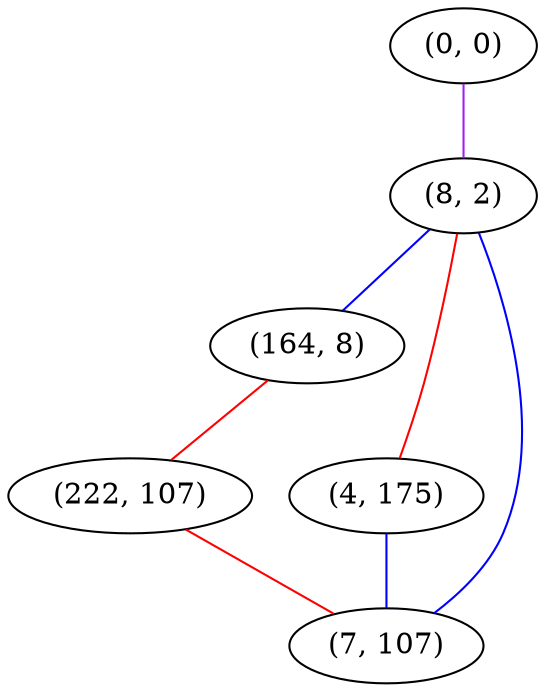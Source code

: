graph "" {
"(0, 0)";
"(8, 2)";
"(164, 8)";
"(4, 175)";
"(222, 107)";
"(7, 107)";
"(0, 0)" -- "(8, 2)"  [color=purple, key=0, weight=4];
"(8, 2)" -- "(7, 107)"  [color=blue, key=0, weight=3];
"(8, 2)" -- "(4, 175)"  [color=red, key=0, weight=1];
"(8, 2)" -- "(164, 8)"  [color=blue, key=0, weight=3];
"(164, 8)" -- "(222, 107)"  [color=red, key=0, weight=1];
"(4, 175)" -- "(7, 107)"  [color=blue, key=0, weight=3];
"(222, 107)" -- "(7, 107)"  [color=red, key=0, weight=1];
}
